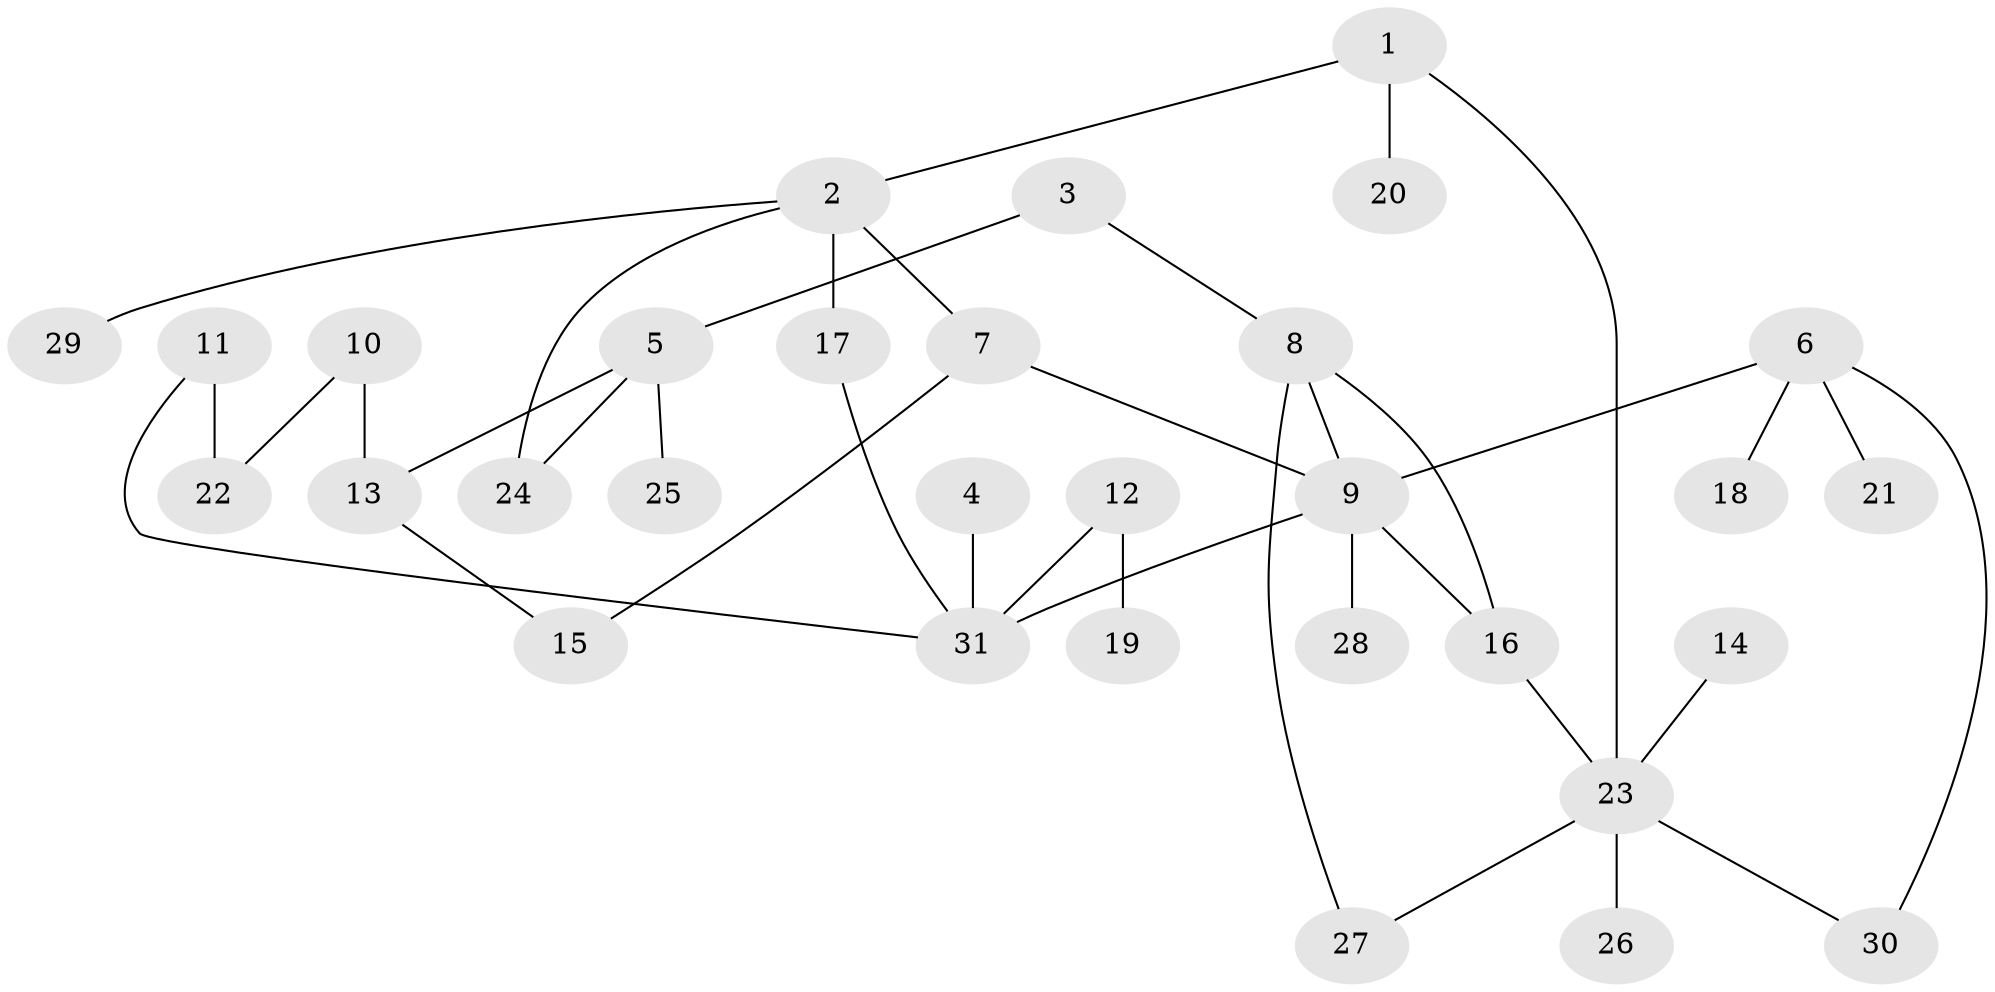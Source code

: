 // original degree distribution, {6: 0.01639344262295082, 3: 0.08196721311475409, 8: 0.01639344262295082, 4: 0.06557377049180328, 5: 0.04918032786885246, 1: 0.3442622950819672, 2: 0.4098360655737705, 7: 0.01639344262295082}
// Generated by graph-tools (version 1.1) at 2025/36/03/04/25 23:36:05]
// undirected, 31 vertices, 38 edges
graph export_dot {
  node [color=gray90,style=filled];
  1;
  2;
  3;
  4;
  5;
  6;
  7;
  8;
  9;
  10;
  11;
  12;
  13;
  14;
  15;
  16;
  17;
  18;
  19;
  20;
  21;
  22;
  23;
  24;
  25;
  26;
  27;
  28;
  29;
  30;
  31;
  1 -- 2 [weight=1.0];
  1 -- 20 [weight=1.0];
  1 -- 23 [weight=1.0];
  2 -- 7 [weight=1.0];
  2 -- 17 [weight=1.0];
  2 -- 24 [weight=1.0];
  2 -- 29 [weight=1.0];
  3 -- 5 [weight=1.0];
  3 -- 8 [weight=1.0];
  4 -- 31 [weight=1.0];
  5 -- 13 [weight=1.0];
  5 -- 24 [weight=1.0];
  5 -- 25 [weight=1.0];
  6 -- 9 [weight=1.0];
  6 -- 18 [weight=1.0];
  6 -- 21 [weight=1.0];
  6 -- 30 [weight=1.0];
  7 -- 9 [weight=1.0];
  7 -- 15 [weight=1.0];
  8 -- 9 [weight=1.0];
  8 -- 16 [weight=1.0];
  8 -- 27 [weight=1.0];
  9 -- 16 [weight=1.0];
  9 -- 28 [weight=1.0];
  9 -- 31 [weight=1.0];
  10 -- 13 [weight=1.0];
  10 -- 22 [weight=1.0];
  11 -- 22 [weight=1.0];
  11 -- 31 [weight=1.0];
  12 -- 19 [weight=1.0];
  12 -- 31 [weight=1.0];
  13 -- 15 [weight=1.0];
  14 -- 23 [weight=1.0];
  16 -- 23 [weight=1.0];
  17 -- 31 [weight=1.0];
  23 -- 26 [weight=1.0];
  23 -- 27 [weight=1.0];
  23 -- 30 [weight=1.0];
}
